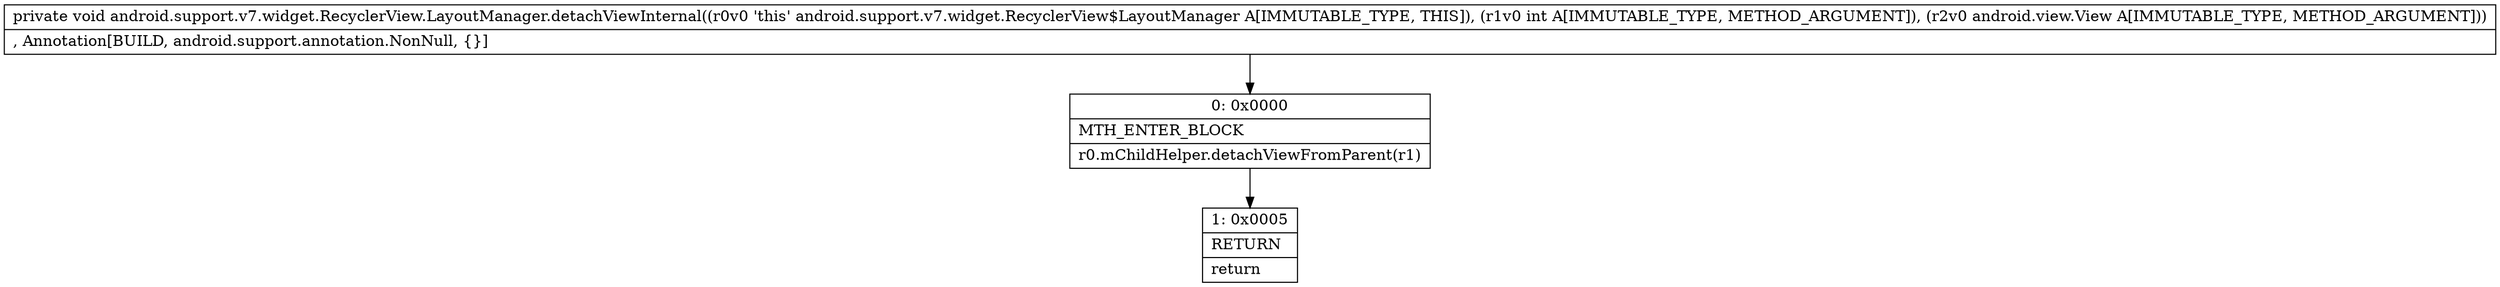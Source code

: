digraph "CFG forandroid.support.v7.widget.RecyclerView.LayoutManager.detachViewInternal(ILandroid\/view\/View;)V" {
Node_0 [shape=record,label="{0\:\ 0x0000|MTH_ENTER_BLOCK\l|r0.mChildHelper.detachViewFromParent(r1)\l}"];
Node_1 [shape=record,label="{1\:\ 0x0005|RETURN\l|return\l}"];
MethodNode[shape=record,label="{private void android.support.v7.widget.RecyclerView.LayoutManager.detachViewInternal((r0v0 'this' android.support.v7.widget.RecyclerView$LayoutManager A[IMMUTABLE_TYPE, THIS]), (r1v0 int A[IMMUTABLE_TYPE, METHOD_ARGUMENT]), (r2v0 android.view.View A[IMMUTABLE_TYPE, METHOD_ARGUMENT]))  | , Annotation[BUILD, android.support.annotation.NonNull, \{\}]\l}"];
MethodNode -> Node_0;
Node_0 -> Node_1;
}


